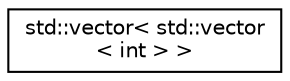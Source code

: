 digraph "Graphical Class Hierarchy"
{
  edge [fontname="Helvetica",fontsize="10",labelfontname="Helvetica",labelfontsize="10"];
  node [fontname="Helvetica",fontsize="10",shape=record];
  rankdir="LR";
  Node0 [label="std::vector\< std::vector\l\< int \> \>",height=0.2,width=0.4,color="black", fillcolor="white", style="filled",URL="$classstd_1_1vector.html"];
}
